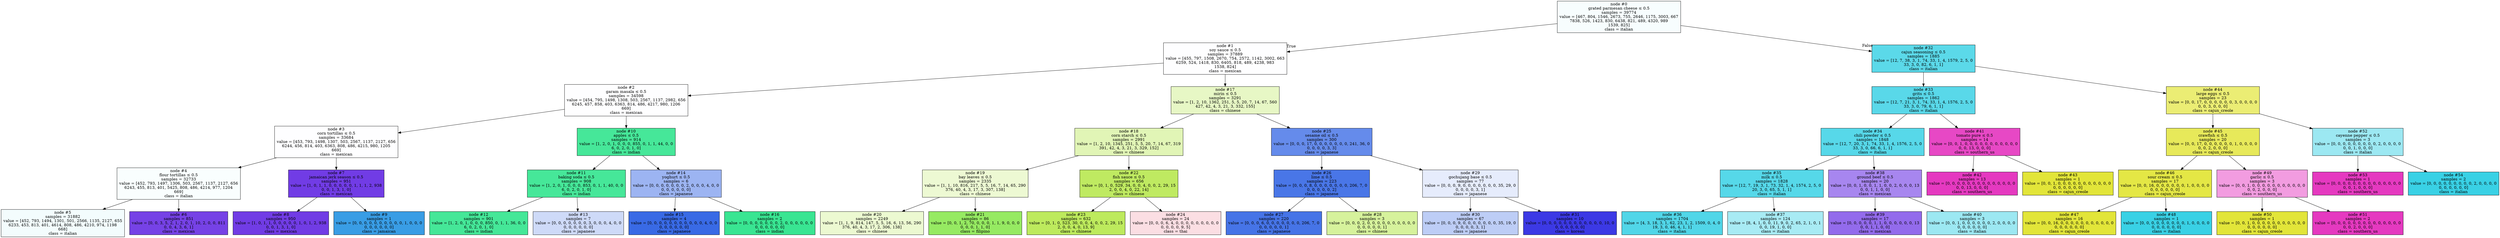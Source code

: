 digraph Tree {
node [shape=box, style="filled", color="black"] ;
0 [label=<node &#35;0<br/>grated parmesan cheese &le; 0.5<br/>samples = 39774<br/>value = [467, 804, 1546, 2673, 755, 2646, 1175, 3003, 667<br/>7838, 526, 1423, 830, 6438, 821, 489, 4320, 989<br/>1539, 825]<br/>class = italian>, fillcolor="#f7fdfe"] ;
1 [label=<node &#35;1<br/>soy sauce &le; 0.5<br/>samples = 37889<br/>value = [455, 797, 1508, 2670, 754, 2572, 1142, 3002, 663<br/>6259, 524, 1418, 830, 6405, 818, 489, 4238, 983<br/>1538, 824]<br/>class = mexican>, fillcolor="#fefeff"] ;
0 -> 1 [labeldistance=2.5, labelangle=45, headlabel="True"] ;
2 [label=<node &#35;2<br/>garam masala &le; 0.5<br/>samples = 34598<br/>value = [454, 795, 1498, 1308, 503, 2567, 1137, 2982, 656<br/>6245, 457, 858, 403, 6363, 814, 486, 4217, 980, 1206<br/>669]<br/>class = mexican>, fillcolor="#fefeff"] ;
1 -> 2 ;
3 [label=<node &#35;3<br/>corn tortillas &le; 0.5<br/>samples = 33684<br/>value = [453, 793, 1498, 1307, 503, 2567, 1137, 2127, 656<br/>6244, 456, 814, 403, 6363, 808, 486, 4215, 980, 1205<br/>669]<br/>class = mexican>, fillcolor="#fefeff"] ;
2 -> 3 ;
4 [label=<node &#35;4<br/>flour tortillas &le; 0.5<br/>samples = 32733<br/>value = [452, 793, 1497, 1306, 503, 2567, 1137, 2127, 656<br/>6243, 455, 813, 401, 5425, 808, 486, 4214, 977, 1204<br/>669]<br/>class = italian>, fillcolor="#f9fefe"] ;
3 -> 4 ;
5 [label=<node &#35;5<br/>samples = 31882<br/>value = [452, 793, 1494, 1301, 501, 2566, 1135, 2127, 655<br/>6233, 453, 813, 401, 4614, 808, 486, 4210, 974, 1198<br/>668]<br/>class = italian>, fillcolor="#f3fcfd"] ;
4 -> 5 ;
6 [label=<node &#35;6<br/>samples = 851<br/>value = [0, 0, 3, 5, 2, 1, 2, 0, 1, 10, 2, 0, 0, 811<br/>0, 0, 4, 3, 6, 1]<br/>class = mexican>, fillcolor="#7642e6"] ;
4 -> 6 ;
7 [label=<node &#35;7<br/>jamaican jerk season &le; 0.5<br/>samples = 951<br/>value = [1, 0, 1, 1, 0, 0, 0, 0, 0, 1, 1, 1, 2, 938<br/>0, 0, 1, 3, 1, 0]<br/>class = mexican>, fillcolor="#713ce5"] ;
3 -> 7 ;
8 [label=<node &#35;8<br/>samples = 950<br/>value = [1, 0, 1, 1, 0, 0, 0, 0, 0, 1, 0, 1, 2, 938<br/>0, 0, 1, 3, 1, 0]<br/>class = mexican>, fillcolor="#713ce5"] ;
7 -> 8 ;
9 [label=<node &#35;9<br/>samples = 1<br/>value = [0, 0, 0, 0, 0, 0, 0, 0, 0, 0, 1, 0, 0, 0<br/>0, 0, 0, 0, 0, 0]<br/>class = jamaican>, fillcolor="#399de5"] ;
7 -> 9 ;
10 [label=<node &#35;10<br/>apples &le; 0.5<br/>samples = 914<br/>value = [1, 2, 0, 1, 0, 0, 0, 855, 0, 1, 1, 44, 0, 0<br/>6, 0, 2, 0, 1, 0]<br/>class = indian>, fillcolor="#46e799"] ;
2 -> 10 ;
11 [label=<node &#35;11<br/>baking soda &le; 0.5<br/>samples = 908<br/>value = [1, 2, 0, 1, 0, 0, 0, 853, 0, 1, 1, 40, 0, 0<br/>6, 0, 2, 0, 1, 0]<br/>class = indian>, fillcolor="#46e799"] ;
10 -> 11 ;
12 [label=<node &#35;12<br/>samples = 901<br/>value = [1, 2, 0, 1, 0, 0, 0, 850, 0, 1, 1, 36, 0, 0<br/>6, 0, 2, 0, 1, 0]<br/>class = indian>, fillcolor="#45e798"] ;
11 -> 12 ;
13 [label=<node &#35;13<br/>samples = 7<br/>value = [0, 0, 0, 0, 0, 0, 0, 3, 0, 0, 0, 4, 0, 0<br/>0, 0, 0, 0, 0, 0]<br/>class = japanese>, fillcolor="#cedaf8"] ;
11 -> 13 ;
14 [label=<node &#35;14<br/>yoghurt &le; 0.5<br/>samples = 6<br/>value = [0, 0, 0, 0, 0, 0, 0, 2, 0, 0, 0, 4, 0, 0<br/>0, 0, 0, 0, 0, 0]<br/>class = japanese>, fillcolor="#9cb4f2"] ;
10 -> 14 ;
15 [label=<node &#35;15<br/>samples = 4<br/>value = [0, 0, 0, 0, 0, 0, 0, 0, 0, 0, 0, 4, 0, 0<br/>0, 0, 0, 0, 0, 0]<br/>class = japanese>, fillcolor="#396ae5"] ;
14 -> 15 ;
16 [label=<node &#35;16<br/>samples = 2<br/>value = [0, 0, 0, 0, 0, 0, 0, 2, 0, 0, 0, 0, 0, 0<br/>0, 0, 0, 0, 0, 0]<br/>class = indian>, fillcolor="#39e592"] ;
14 -> 16 ;
17 [label=<node &#35;17<br/>mirin &le; 0.5<br/>samples = 3291<br/>value = [1, 2, 10, 1362, 251, 5, 5, 20, 7, 14, 67, 560<br/>427, 42, 4, 3, 21, 3, 332, 155]<br/>class = chinese>, fillcolor="#e7f7c5"] ;
1 -> 17 ;
18 [label=<node &#35;18<br/>corn starch &le; 0.5<br/>samples = 2991<br/>value = [1, 2, 10, 1345, 251, 5, 5, 20, 7, 14, 67, 319<br/>391, 42, 4, 3, 21, 3, 329, 152]<br/>class = chinese>, fillcolor="#e1f5b6"] ;
17 -> 18 ;
19 [label=<node &#35;19<br/>bay leaves &le; 0.5<br/>samples = 2335<br/>value = [1, 1, 10, 816, 217, 5, 5, 16, 7, 14, 65, 290<br/>376, 40, 4, 3, 17, 3, 307, 138]<br/>class = chinese>, fillcolor="#edf9d3"] ;
18 -> 19 ;
20 [label=<node &#35;20<br/>samples = 2249<br/>value = [1, 1, 9, 814, 147, 5, 5, 16, 6, 13, 56, 290<br/>376, 40, 4, 3, 17, 2, 306, 138]<br/>class = chinese>, fillcolor="#ecf9d1"] ;
19 -> 20 ;
21 [label=<node &#35;21<br/>samples = 86<br/>value = [0, 0, 1, 2, 70, 0, 0, 0, 1, 1, 9, 0, 0, 0<br/>0, 0, 0, 1, 1, 0]<br/>class = filipino>, fillcolor="#96ea62"] ;
19 -> 21 ;
22 [label=<node &#35;22<br/>fish sauce &le; 0.5<br/>samples = 656<br/>value = [0, 1, 0, 529, 34, 0, 0, 4, 0, 0, 2, 29, 15<br/>2, 0, 0, 4, 0, 22, 14]<br/>class = chinese>, fillcolor="#bfea61"] ;
18 -> 22 ;
23 [label=<node &#35;23<br/>samples = 632<br/>value = [0, 1, 0, 523, 30, 0, 0, 4, 0, 0, 2, 29, 15<br/>2, 0, 0, 4, 0, 13, 9]<br/>class = chinese>, fillcolor="#bdea5d"] ;
22 -> 23 ;
24 [label=<node &#35;24<br/>samples = 24<br/>value = [0, 0, 0, 6, 4, 0, 0, 0, 0, 0, 0, 0, 0, 0<br/>0, 0, 0, 0, 9, 5]<br/>class = thai>, fillcolor="#fbdee3"] ;
22 -> 24 ;
25 [label=<node &#35;25<br/>sesame oil &le; 0.5<br/>samples = 300<br/>value = [0, 0, 0, 17, 0, 0, 0, 0, 0, 0, 0, 241, 36, 0<br/>0, 0, 0, 0, 3, 3]<br/>class = japanese>, fillcolor="#658beb"] ;
17 -> 25 ;
26 [label=<node &#35;26<br/>lime &le; 0.5<br/>samples = 223<br/>value = [0, 0, 0, 8, 0, 0, 0, 0, 0, 0, 0, 206, 7, 0<br/>0, 0, 0, 0, 0, 2]<br/>class = japanese>, fillcolor="#4976e7"] ;
25 -> 26 ;
27 [label=<node &#35;27<br/>samples = 220<br/>value = [0, 0, 0, 6, 0, 0, 0, 0, 0, 0, 0, 206, 7, 0<br/>0, 0, 0, 0, 0, 1]<br/>class = japanese>, fillcolor="#4674e7"] ;
26 -> 27 ;
28 [label=<node &#35;28<br/>samples = 3<br/>value = [0, 0, 0, 2, 0, 0, 0, 0, 0, 0, 0, 0, 0, 0<br/>0, 0, 0, 0, 0, 1]<br/>class = chinese>, fillcolor="#d6f29c"] ;
26 -> 28 ;
29 [label=<node &#35;29<br/>gochujang base &le; 0.5<br/>samples = 77<br/>value = [0, 0, 0, 9, 0, 0, 0, 0, 0, 0, 0, 35, 29, 0<br/>0, 0, 0, 0, 3, 1]<br/>class = japanese>, fillcolor="#e6ecfc"] ;
25 -> 29 ;
30 [label=<node &#35;30<br/>samples = 67<br/>value = [0, 0, 0, 9, 0, 0, 0, 0, 0, 0, 0, 35, 19, 0<br/>0, 0, 0, 0, 3, 1]<br/>class = japanese>, fillcolor="#bdcdf6"] ;
29 -> 30 ;
31 [label=<node &#35;31<br/>samples = 10<br/>value = [0, 0, 0, 0, 0, 0, 0, 0, 0, 0, 0, 0, 10, 0<br/>0, 0, 0, 0, 0, 0]<br/>class = korean>, fillcolor="#3c39e5"] ;
29 -> 31 ;
32 [label=<node &#35;32<br/>cajun seasoning &le; 0.5<br/>samples = 1885<br/>value = [12, 7, 38, 3, 1, 74, 33, 1, 4, 1579, 2, 5, 0<br/>33, 3, 0, 82, 6, 1, 1]<br/>class = italian>, fillcolor="#5bd9e9"] ;
0 -> 32 [labeldistance=2.5, labelangle=-45, headlabel="False"] ;
33 [label=<node &#35;33<br/>grits &le; 0.5<br/>samples = 1862<br/>value = [12, 7, 21, 3, 1, 74, 33, 1, 4, 1576, 2, 5, 0<br/>33, 3, 0, 79, 6, 1, 1]<br/>class = italian>, fillcolor="#59d8e9"] ;
32 -> 33 ;
34 [label=<node &#35;34<br/>chili powder &le; 0.5<br/>samples = 1848<br/>value = [12, 7, 20, 3, 1, 74, 33, 1, 4, 1576, 2, 5, 0<br/>33, 3, 0, 66, 6, 1, 1]<br/>class = italian>, fillcolor="#57d8e9"] ;
33 -> 34 ;
35 [label=<node &#35;35<br/>milk &le; 0.5<br/>samples = 1828<br/>value = [12, 7, 19, 3, 1, 73, 32, 1, 4, 1574, 2, 5, 0<br/>20, 3, 0, 65, 5, 1, 1]<br/>class = italian>, fillcolor="#56d8e9"] ;
34 -> 35 ;
36 [label=<node &#35;36<br/>samples = 1704<br/>value = [4, 3, 18, 3, 1, 62, 23, 1, 2, 1509, 0, 4, 0<br/>19, 3, 0, 46, 4, 1, 1]<br/>class = italian>, fillcolor="#51d6e8"] ;
35 -> 36 ;
37 [label=<node &#35;37<br/>samples = 124<br/>value = [8, 4, 1, 0, 0, 11, 9, 0, 2, 65, 2, 1, 0, 1<br/>0, 0, 19, 1, 0, 0]<br/>class = italian>, fillcolor="#a8ebf4"] ;
35 -> 37 ;
38 [label=<node &#35;38<br/>ground beef &le; 0.5<br/>samples = 20<br/>value = [0, 0, 1, 0, 0, 1, 1, 0, 0, 2, 0, 0, 0, 13<br/>0, 0, 1, 1, 0, 0]<br/>class = mexican>, fillcolor="#a786ef"] ;
34 -> 38 ;
39 [label=<node &#35;39<br/>samples = 17<br/>value = [0, 0, 0, 0, 0, 1, 1, 0, 0, 0, 0, 0, 0, 13<br/>0, 0, 1, 1, 0, 0]<br/>class = mexican>, fillcolor="#936bec"] ;
38 -> 39 ;
40 [label=<node &#35;40<br/>samples = 3<br/>value = [0, 0, 1, 0, 0, 0, 0, 0, 0, 2, 0, 0, 0, 0<br/>0, 0, 0, 0, 0, 0]<br/>class = italian>, fillcolor="#9ce8f2"] ;
38 -> 40 ;
41 [label=<node &#35;41<br/>tomato pure &le; 0.5<br/>samples = 14<br/>value = [0, 0, 1, 0, 0, 0, 0, 0, 0, 0, 0, 0, 0, 0<br/>0, 0, 13, 0, 0, 0]<br/>class = southern_us>, fillcolor="#e748c5"] ;
33 -> 41 ;
42 [label=<node &#35;42<br/>samples = 13<br/>value = [0, 0, 0, 0, 0, 0, 0, 0, 0, 0, 0, 0, 0, 0<br/>0, 0, 13, 0, 0, 0]<br/>class = southern_us>, fillcolor="#e539c0"] ;
41 -> 42 ;
43 [label=<node &#35;43<br/>samples = 1<br/>value = [0, 0, 1, 0, 0, 0, 0, 0, 0, 0, 0, 0, 0, 0<br/>0, 0, 0, 0, 0, 0]<br/>class = cajun_creole>, fillcolor="#e2e539"] ;
41 -> 43 ;
44 [label=<node &#35;44<br/>large eggs &le; 0.5<br/>samples = 23<br/>value = [0, 0, 17, 0, 0, 0, 0, 0, 0, 3, 0, 0, 0, 0<br/>0, 0, 3, 0, 0, 0]<br/>class = cajun_creole>, fillcolor="#ebed74"] ;
32 -> 44 ;
45 [label=<node &#35;45<br/>crawfish &le; 0.5<br/>samples = 20<br/>value = [0, 0, 17, 0, 0, 0, 0, 0, 0, 1, 0, 0, 0, 0<br/>0, 0, 2, 0, 0, 0]<br/>class = cajun_creole>, fillcolor="#e7e95a"] ;
44 -> 45 ;
46 [label=<node &#35;46<br/>sour cream &le; 0.5<br/>samples = 17<br/>value = [0, 0, 16, 0, 0, 0, 0, 0, 0, 1, 0, 0, 0, 0<br/>0, 0, 0, 0, 0, 0]<br/>class = cajun_creole>, fillcolor="#e4e745"] ;
45 -> 46 ;
47 [label=<node &#35;47<br/>samples = 16<br/>value = [0, 0, 16, 0, 0, 0, 0, 0, 0, 0, 0, 0, 0, 0<br/>0, 0, 0, 0, 0, 0]<br/>class = cajun_creole>, fillcolor="#e2e539"] ;
46 -> 47 ;
48 [label=<node &#35;48<br/>samples = 1<br/>value = [0, 0, 0, 0, 0, 0, 0, 0, 0, 1, 0, 0, 0, 0<br/>0, 0, 0, 0, 0, 0]<br/>class = italian>, fillcolor="#39d1e5"] ;
46 -> 48 ;
49 [label=<node &#35;49<br/>garlic &le; 0.5<br/>samples = 3<br/>value = [0, 0, 1, 0, 0, 0, 0, 0, 0, 0, 0, 0, 0, 0<br/>0, 0, 2, 0, 0, 0]<br/>class = southern_us>, fillcolor="#f29ce0"] ;
45 -> 49 ;
50 [label=<node &#35;50<br/>samples = 1<br/>value = [0, 0, 1, 0, 0, 0, 0, 0, 0, 0, 0, 0, 0, 0<br/>0, 0, 0, 0, 0, 0]<br/>class = cajun_creole>, fillcolor="#e2e539"] ;
49 -> 50 ;
51 [label=<node &#35;51<br/>samples = 2<br/>value = [0, 0, 0, 0, 0, 0, 0, 0, 0, 0, 0, 0, 0, 0<br/>0, 0, 2, 0, 0, 0]<br/>class = southern_us>, fillcolor="#e539c0"] ;
49 -> 51 ;
52 [label=<node &#35;52<br/>cayenne pepper &le; 0.5<br/>samples = 3<br/>value = [0, 0, 0, 0, 0, 0, 0, 0, 0, 2, 0, 0, 0, 0<br/>0, 0, 1, 0, 0, 0]<br/>class = italian>, fillcolor="#9ce8f2"] ;
44 -> 52 ;
53 [label=<node &#35;53<br/>samples = 1<br/>value = [0, 0, 0, 0, 0, 0, 0, 0, 0, 0, 0, 0, 0, 0<br/>0, 0, 1, 0, 0, 0]<br/>class = southern_us>, fillcolor="#e539c0"] ;
52 -> 53 ;
54 [label=<node &#35;54<br/>samples = 2<br/>value = [0, 0, 0, 0, 0, 0, 0, 0, 0, 2, 0, 0, 0, 0<br/>0, 0, 0, 0, 0, 0]<br/>class = italian>, fillcolor="#39d1e5"] ;
52 -> 54 ;
}